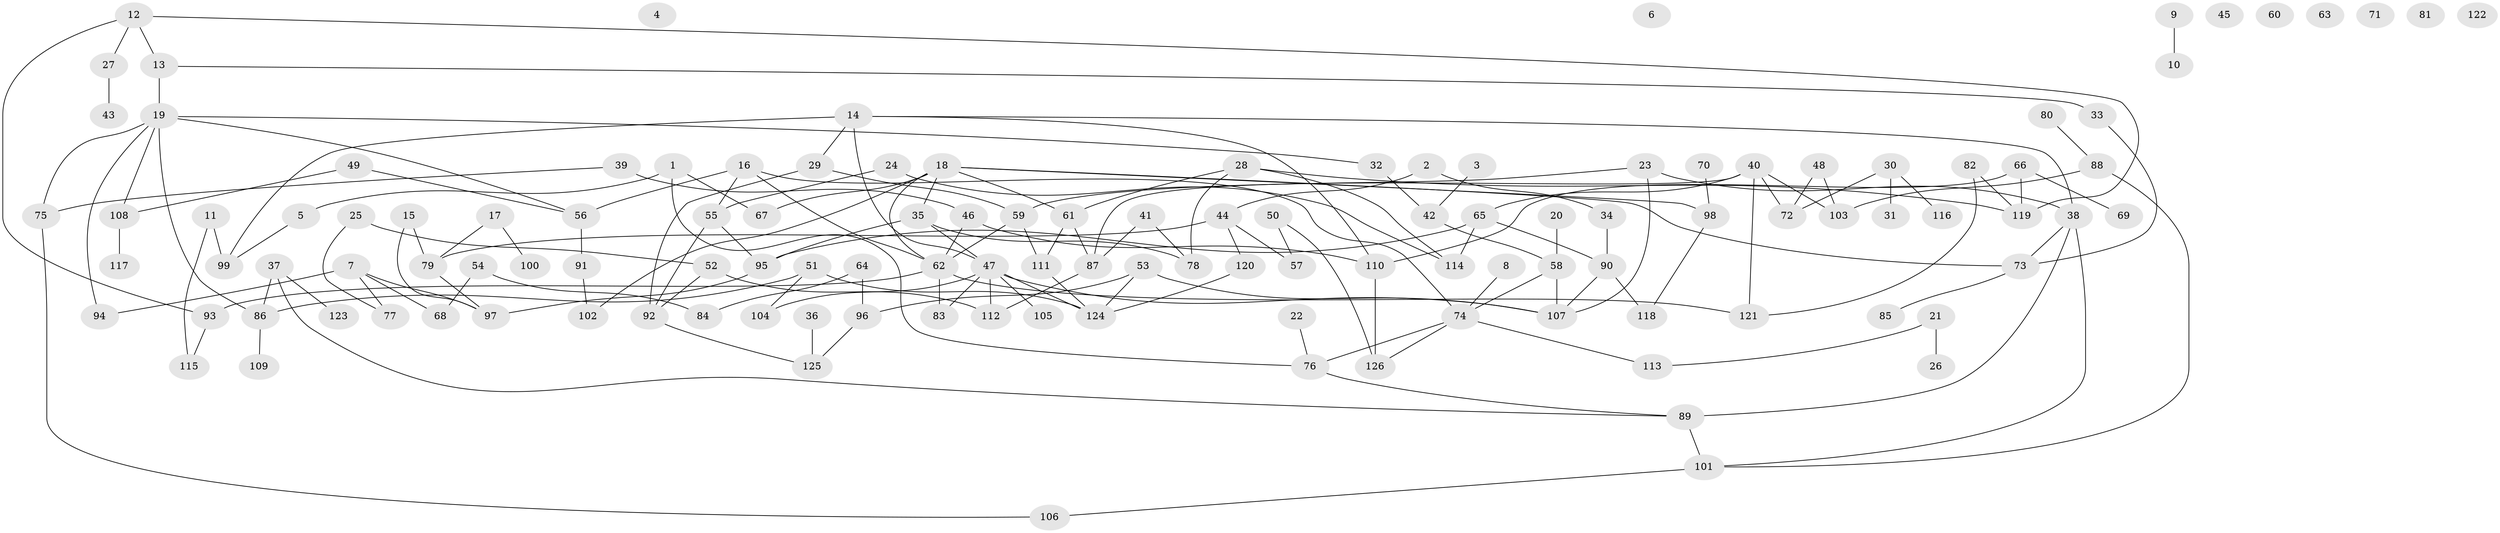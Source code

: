// Generated by graph-tools (version 1.1) at 2025/39/03/09/25 04:39:59]
// undirected, 126 vertices, 167 edges
graph export_dot {
graph [start="1"]
  node [color=gray90,style=filled];
  1;
  2;
  3;
  4;
  5;
  6;
  7;
  8;
  9;
  10;
  11;
  12;
  13;
  14;
  15;
  16;
  17;
  18;
  19;
  20;
  21;
  22;
  23;
  24;
  25;
  26;
  27;
  28;
  29;
  30;
  31;
  32;
  33;
  34;
  35;
  36;
  37;
  38;
  39;
  40;
  41;
  42;
  43;
  44;
  45;
  46;
  47;
  48;
  49;
  50;
  51;
  52;
  53;
  54;
  55;
  56;
  57;
  58;
  59;
  60;
  61;
  62;
  63;
  64;
  65;
  66;
  67;
  68;
  69;
  70;
  71;
  72;
  73;
  74;
  75;
  76;
  77;
  78;
  79;
  80;
  81;
  82;
  83;
  84;
  85;
  86;
  87;
  88;
  89;
  90;
  91;
  92;
  93;
  94;
  95;
  96;
  97;
  98;
  99;
  100;
  101;
  102;
  103;
  104;
  105;
  106;
  107;
  108;
  109;
  110;
  111;
  112;
  113;
  114;
  115;
  116;
  117;
  118;
  119;
  120;
  121;
  122;
  123;
  124;
  125;
  126;
  1 -- 5;
  1 -- 67;
  1 -- 76;
  2 -- 34;
  2 -- 44;
  3 -- 42;
  5 -- 99;
  7 -- 68;
  7 -- 77;
  7 -- 94;
  7 -- 97;
  8 -- 74;
  9 -- 10;
  11 -- 99;
  11 -- 115;
  12 -- 13;
  12 -- 27;
  12 -- 93;
  12 -- 119;
  13 -- 19;
  13 -- 33;
  14 -- 29;
  14 -- 38;
  14 -- 47;
  14 -- 99;
  14 -- 110;
  15 -- 79;
  15 -- 97;
  16 -- 55;
  16 -- 56;
  16 -- 62;
  16 -- 74;
  17 -- 79;
  17 -- 100;
  18 -- 35;
  18 -- 61;
  18 -- 62;
  18 -- 67;
  18 -- 73;
  18 -- 98;
  18 -- 102;
  19 -- 32;
  19 -- 56;
  19 -- 75;
  19 -- 86;
  19 -- 94;
  19 -- 108;
  20 -- 58;
  21 -- 26;
  21 -- 113;
  22 -- 76;
  23 -- 38;
  23 -- 59;
  23 -- 107;
  24 -- 55;
  24 -- 114;
  25 -- 52;
  25 -- 77;
  27 -- 43;
  28 -- 61;
  28 -- 78;
  28 -- 114;
  28 -- 119;
  29 -- 59;
  29 -- 92;
  30 -- 31;
  30 -- 72;
  30 -- 116;
  32 -- 42;
  33 -- 73;
  34 -- 90;
  35 -- 47;
  35 -- 78;
  35 -- 95;
  36 -- 125;
  37 -- 86;
  37 -- 89;
  37 -- 123;
  38 -- 73;
  38 -- 89;
  38 -- 101;
  39 -- 46;
  39 -- 75;
  40 -- 65;
  40 -- 72;
  40 -- 87;
  40 -- 103;
  40 -- 121;
  41 -- 78;
  41 -- 87;
  42 -- 58;
  44 -- 57;
  44 -- 79;
  44 -- 120;
  46 -- 62;
  46 -- 110;
  47 -- 83;
  47 -- 104;
  47 -- 105;
  47 -- 107;
  47 -- 112;
  47 -- 124;
  48 -- 72;
  48 -- 103;
  49 -- 56;
  49 -- 108;
  50 -- 57;
  50 -- 126;
  51 -- 86;
  51 -- 104;
  51 -- 124;
  52 -- 92;
  52 -- 112;
  53 -- 96;
  53 -- 107;
  53 -- 124;
  54 -- 68;
  54 -- 84;
  55 -- 92;
  55 -- 95;
  56 -- 91;
  58 -- 74;
  58 -- 107;
  59 -- 62;
  59 -- 111;
  61 -- 87;
  61 -- 111;
  62 -- 83;
  62 -- 93;
  62 -- 121;
  64 -- 84;
  64 -- 96;
  65 -- 90;
  65 -- 95;
  65 -- 114;
  66 -- 69;
  66 -- 110;
  66 -- 119;
  70 -- 98;
  73 -- 85;
  74 -- 76;
  74 -- 113;
  74 -- 126;
  75 -- 106;
  76 -- 89;
  79 -- 97;
  80 -- 88;
  82 -- 119;
  82 -- 121;
  86 -- 109;
  87 -- 112;
  88 -- 101;
  88 -- 103;
  89 -- 101;
  90 -- 107;
  90 -- 118;
  91 -- 102;
  92 -- 125;
  93 -- 115;
  95 -- 97;
  96 -- 125;
  98 -- 118;
  101 -- 106;
  108 -- 117;
  110 -- 126;
  111 -- 124;
  120 -- 124;
}
